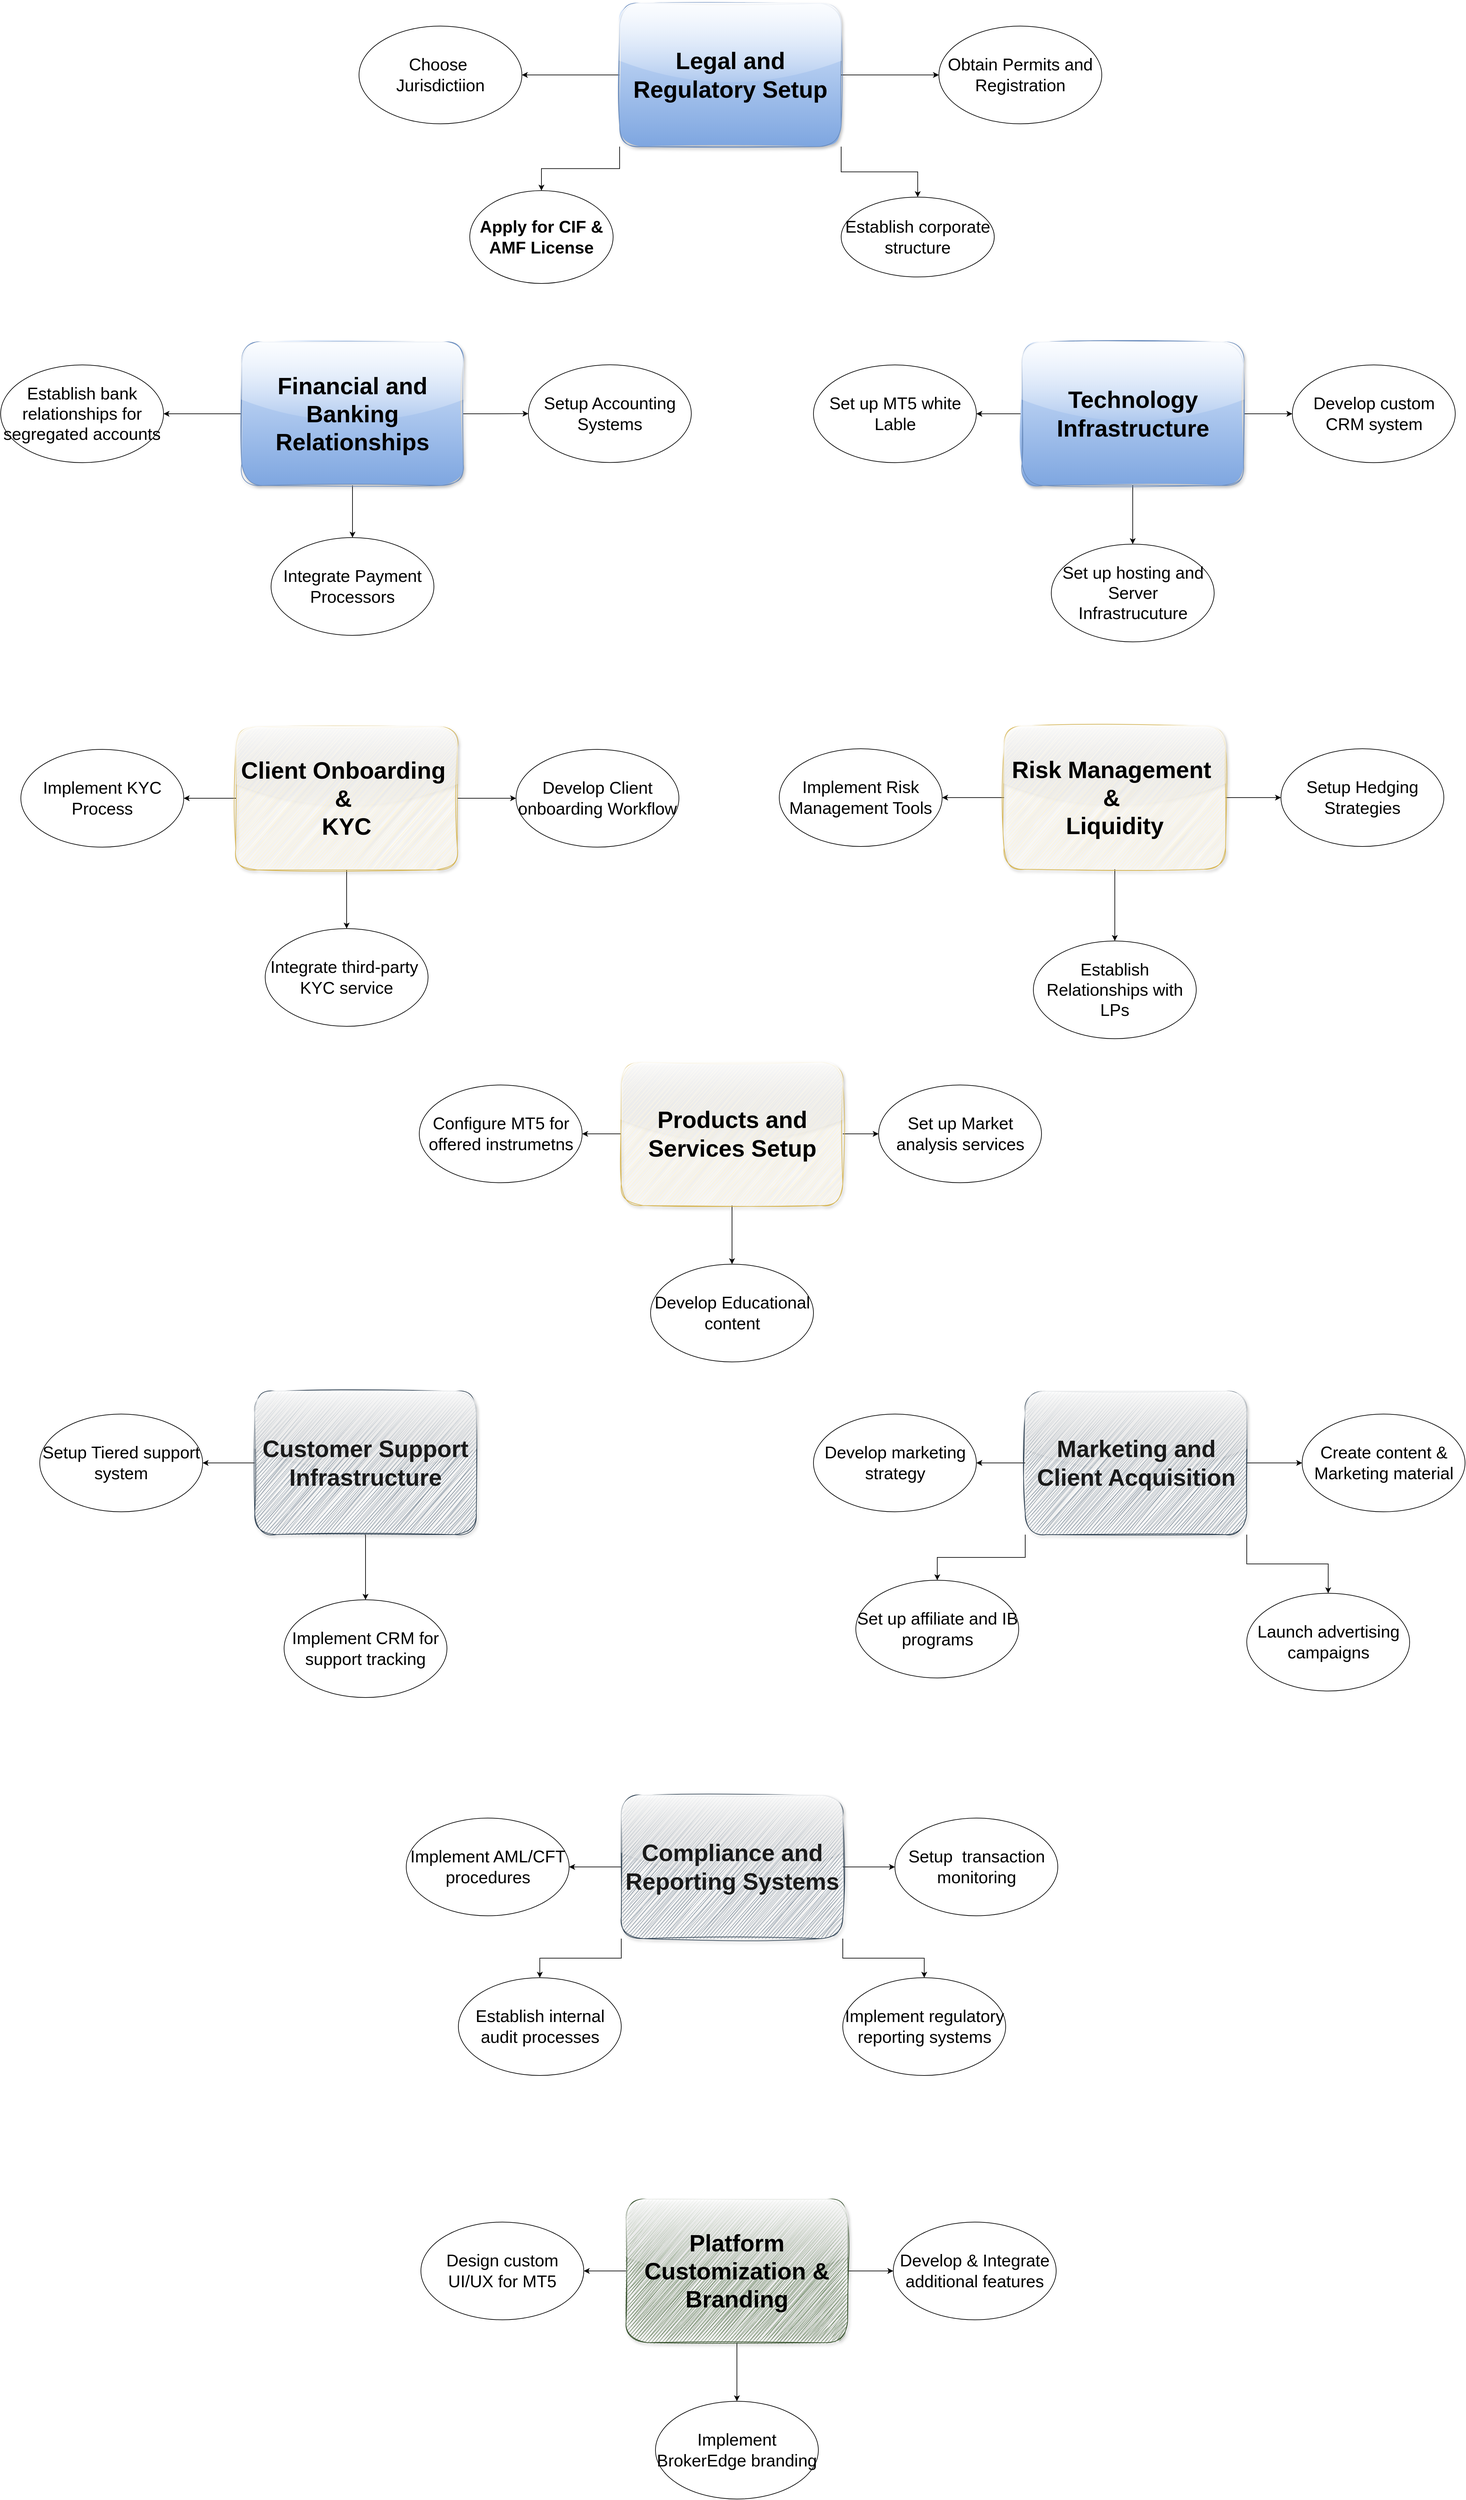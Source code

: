 <mxfile version="24.7.6">
  <diagram name="Page-1" id="wzCmmnvdqcrXQAJPHqvH">
    <mxGraphModel dx="4522" dy="1602" grid="1" gridSize="10" guides="1" tooltips="1" connect="1" arrows="1" fold="1" page="1" pageScale="1" pageWidth="827" pageHeight="1169" background="none" math="0" shadow="0">
      <root>
        <mxCell id="0" />
        <mxCell id="1" parent="0" />
        <mxCell id="dv5BNFTT0S066JH7WybJ-21" style="edgeStyle=orthogonalEdgeStyle;rounded=0;orthogonalLoop=1;jettySize=auto;html=1;entryX=1;entryY=0.5;entryDx=0;entryDy=0;" edge="1" parent="1" source="dv5BNFTT0S066JH7WybJ-6" target="dv5BNFTT0S066JH7WybJ-133">
          <mxGeometry relative="1" as="geometry">
            <mxPoint x="-315" y="239" as="targetPoint" />
          </mxGeometry>
        </mxCell>
        <mxCell id="dv5BNFTT0S066JH7WybJ-68" style="edgeStyle=orthogonalEdgeStyle;rounded=0;orthogonalLoop=1;jettySize=auto;html=1;entryX=0;entryY=0.5;entryDx=0;entryDy=0;" edge="1" parent="1" source="dv5BNFTT0S066JH7WybJ-6" target="dv5BNFTT0S066JH7WybJ-16">
          <mxGeometry relative="1" as="geometry" />
        </mxCell>
        <mxCell id="dv5BNFTT0S066JH7WybJ-110" style="edgeStyle=orthogonalEdgeStyle;rounded=0;orthogonalLoop=1;jettySize=auto;html=1;exitX=1;exitY=1;exitDx=0;exitDy=0;entryX=0.5;entryY=0;entryDx=0;entryDy=0;" edge="1" parent="1" source="dv5BNFTT0S066JH7WybJ-6" target="dv5BNFTT0S066JH7WybJ-19">
          <mxGeometry relative="1" as="geometry" />
        </mxCell>
        <mxCell id="dv5BNFTT0S066JH7WybJ-111" style="edgeStyle=orthogonalEdgeStyle;rounded=0;orthogonalLoop=1;jettySize=auto;html=1;exitX=0;exitY=1;exitDx=0;exitDy=0;entryX=0.5;entryY=0;entryDx=0;entryDy=0;" edge="1" parent="1" source="dv5BNFTT0S066JH7WybJ-6" target="dv5BNFTT0S066JH7WybJ-14">
          <mxGeometry relative="1" as="geometry" />
        </mxCell>
        <mxCell id="dv5BNFTT0S066JH7WybJ-6" value="&lt;font style=&quot;font-size: 36px;&quot;&gt;&lt;b&gt;Legal and Regulatory Setup&lt;/b&gt;&lt;/font&gt;" style="rounded=1;whiteSpace=wrap;html=1;fillColor=#dae8fc;strokeColor=#6c8ebf;gradientColor=#7ea6e0;sketch=1;curveFitting=1;jiggle=2;shadow=1;glass=1;" vertex="1" parent="1">
          <mxGeometry x="-170" y="130" width="340" height="220" as="geometry" />
        </mxCell>
        <mxCell id="dv5BNFTT0S066JH7WybJ-14" value="&lt;h4 style=&quot;font-size: 26px;&quot;&gt;&lt;font style=&quot;font-size: 26px;&quot;&gt;Apply for CIF &lt;font style=&quot;font-size: 26px;&quot;&gt;&amp;amp; &lt;/font&gt;&lt;font style=&quot;font-size: 26px;&quot;&gt;AMF License&lt;/font&gt;&lt;/font&gt;&lt;/h4&gt;" style="ellipse;whiteSpace=wrap;html=1;" vertex="1" parent="1">
          <mxGeometry x="-400" y="417.5" width="220" height="142.5" as="geometry" />
        </mxCell>
        <mxCell id="dv5BNFTT0S066JH7WybJ-16" value="&lt;div style=&quot;font-size: 26px;&quot;&gt;&lt;font style=&quot;font-size: 26px;&quot;&gt;Obtain Permits and Registration&lt;/font&gt;&lt;/div&gt;" style="ellipse;whiteSpace=wrap;html=1;" vertex="1" parent="1">
          <mxGeometry x="320" y="165" width="250" height="150" as="geometry" />
        </mxCell>
        <mxCell id="dv5BNFTT0S066JH7WybJ-19" value="&lt;div style=&quot;font-size: 26px;&quot;&gt;&lt;font style=&quot;font-size: 26px;&quot;&gt;Establish corporate structure&lt;/font&gt;&lt;/div&gt;" style="ellipse;whiteSpace=wrap;html=1;" vertex="1" parent="1">
          <mxGeometry x="170" y="427.5" width="235" height="122.5" as="geometry" />
        </mxCell>
        <mxCell id="dv5BNFTT0S066JH7WybJ-107" style="edgeStyle=orthogonalEdgeStyle;rounded=0;orthogonalLoop=1;jettySize=auto;html=1;exitX=0;exitY=0.5;exitDx=0;exitDy=0;entryX=1;entryY=0.5;entryDx=0;entryDy=0;" edge="1" parent="1" source="dv5BNFTT0S066JH7WybJ-20" target="dv5BNFTT0S066JH7WybJ-26">
          <mxGeometry relative="1" as="geometry" />
        </mxCell>
        <mxCell id="dv5BNFTT0S066JH7WybJ-108" style="edgeStyle=orthogonalEdgeStyle;rounded=0;orthogonalLoop=1;jettySize=auto;html=1;exitX=1;exitY=0.5;exitDx=0;exitDy=0;entryX=0;entryY=0.5;entryDx=0;entryDy=0;" edge="1" parent="1" source="dv5BNFTT0S066JH7WybJ-20" target="dv5BNFTT0S066JH7WybJ-28">
          <mxGeometry relative="1" as="geometry" />
        </mxCell>
        <mxCell id="dv5BNFTT0S066JH7WybJ-109" style="edgeStyle=orthogonalEdgeStyle;rounded=0;orthogonalLoop=1;jettySize=auto;html=1;exitX=0.5;exitY=1;exitDx=0;exitDy=0;entryX=0.5;entryY=0;entryDx=0;entryDy=0;" edge="1" parent="1" source="dv5BNFTT0S066JH7WybJ-20" target="dv5BNFTT0S066JH7WybJ-27">
          <mxGeometry relative="1" as="geometry" />
        </mxCell>
        <mxCell id="dv5BNFTT0S066JH7WybJ-20" value="&lt;font style=&quot;font-size: 36px;&quot;&gt;&lt;b&gt;Technology Infrastructure&lt;/b&gt;&lt;/font&gt;" style="rounded=1;whiteSpace=wrap;html=1;strokeColor=#6c8ebf;align=center;verticalAlign=middle;fontFamily=Helvetica;fontSize=12;fillColor=#dae8fc;gradientColor=#7ea6e0;sketch=1;curveFitting=1;jiggle=2;shadow=1;glass=1;" vertex="1" parent="1">
          <mxGeometry x="447.5" y="650" width="340" height="220" as="geometry" />
        </mxCell>
        <mxCell id="dv5BNFTT0S066JH7WybJ-26" value="&lt;font style=&quot;font-size: 26px;&quot;&gt;Set up MT5 white Lable&lt;/font&gt;" style="ellipse;whiteSpace=wrap;html=1;" vertex="1" parent="1">
          <mxGeometry x="127.5" y="685" width="250" height="150" as="geometry" />
        </mxCell>
        <mxCell id="dv5BNFTT0S066JH7WybJ-27" value="&lt;font style=&quot;font-size: 26px;&quot;&gt;Set up hosting and Server Infrastrucuture&lt;/font&gt;" style="ellipse;whiteSpace=wrap;html=1;" vertex="1" parent="1">
          <mxGeometry x="492.5" y="960" width="250" height="150" as="geometry" />
        </mxCell>
        <mxCell id="dv5BNFTT0S066JH7WybJ-28" value="&lt;font style=&quot;font-size: 26px;&quot;&gt;Develop custom CRM system&lt;/font&gt;" style="ellipse;whiteSpace=wrap;html=1;" vertex="1" parent="1">
          <mxGeometry x="862.5" y="685" width="250" height="150" as="geometry" />
        </mxCell>
        <mxCell id="dv5BNFTT0S066JH7WybJ-50" style="edgeStyle=orthogonalEdgeStyle;rounded=0;orthogonalLoop=1;jettySize=auto;html=1;entryX=1;entryY=0.5;entryDx=0;entryDy=0;" edge="1" parent="1" source="dv5BNFTT0S066JH7WybJ-46" target="dv5BNFTT0S066JH7WybJ-47">
          <mxGeometry relative="1" as="geometry">
            <mxPoint x="-476" y="667" as="targetPoint" />
          </mxGeometry>
        </mxCell>
        <mxCell id="dv5BNFTT0S066JH7WybJ-51" style="edgeStyle=orthogonalEdgeStyle;rounded=0;orthogonalLoop=1;jettySize=auto;html=1;entryX=0.5;entryY=0;entryDx=0;entryDy=0;" edge="1" parent="1" source="dv5BNFTT0S066JH7WybJ-46" target="dv5BNFTT0S066JH7WybJ-48">
          <mxGeometry relative="1" as="geometry" />
        </mxCell>
        <mxCell id="dv5BNFTT0S066JH7WybJ-52" style="edgeStyle=orthogonalEdgeStyle;rounded=0;orthogonalLoop=1;jettySize=auto;html=1;entryX=0;entryY=0.5;entryDx=0;entryDy=0;" edge="1" parent="1" source="dv5BNFTT0S066JH7WybJ-46" target="dv5BNFTT0S066JH7WybJ-49">
          <mxGeometry relative="1" as="geometry" />
        </mxCell>
        <mxCell id="dv5BNFTT0S066JH7WybJ-46" value="&lt;font style=&quot;font-size: 36px;&quot;&gt;&lt;b&gt;Financial and Banking Relationships&lt;/b&gt;&lt;/font&gt;" style="rounded=1;whiteSpace=wrap;html=1;strokeColor=#6c8ebf;align=center;verticalAlign=middle;fontFamily=Helvetica;fontSize=12;fillColor=#dae8fc;gradientColor=#7ea6e0;sketch=1;curveFitting=1;jiggle=2;shadow=1;glass=1;" vertex="1" parent="1">
          <mxGeometry x="-750" y="650" width="340" height="220" as="geometry" />
        </mxCell>
        <mxCell id="dv5BNFTT0S066JH7WybJ-47" value="&lt;font style=&quot;font-size: 26px;&quot;&gt;Establish bank relationships for segregated accounts&lt;/font&gt;" style="ellipse;whiteSpace=wrap;html=1;strokeColor=default;align=center;verticalAlign=middle;fontFamily=Helvetica;fontSize=12;fontColor=default;fillColor=default;" vertex="1" parent="1">
          <mxGeometry x="-1120" y="685" width="250" height="150" as="geometry" />
        </mxCell>
        <mxCell id="dv5BNFTT0S066JH7WybJ-48" value="&lt;font style=&quot;font-size: 26px;&quot;&gt;Integrate Payment Processors&lt;/font&gt;" style="ellipse;whiteSpace=wrap;html=1;" vertex="1" parent="1">
          <mxGeometry x="-705" y="950" width="250" height="150" as="geometry" />
        </mxCell>
        <mxCell id="dv5BNFTT0S066JH7WybJ-49" value="&lt;font style=&quot;font-size: 26px;&quot;&gt;Setup Accounting Systems&lt;/font&gt;" style="ellipse;whiteSpace=wrap;html=1;" vertex="1" parent="1">
          <mxGeometry x="-310" y="684.75" width="250" height="150" as="geometry" />
        </mxCell>
        <mxCell id="dv5BNFTT0S066JH7WybJ-60" style="edgeStyle=orthogonalEdgeStyle;rounded=0;orthogonalLoop=1;jettySize=auto;html=1;entryX=1;entryY=0.5;entryDx=0;entryDy=0;" edge="1" parent="1" source="dv5BNFTT0S066JH7WybJ-56" target="dv5BNFTT0S066JH7WybJ-57">
          <mxGeometry relative="1" as="geometry" />
        </mxCell>
        <mxCell id="dv5BNFTT0S066JH7WybJ-61" style="edgeStyle=orthogonalEdgeStyle;rounded=0;orthogonalLoop=1;jettySize=auto;html=1;entryX=0;entryY=0.5;entryDx=0;entryDy=0;" edge="1" parent="1" source="dv5BNFTT0S066JH7WybJ-56" target="dv5BNFTT0S066JH7WybJ-59">
          <mxGeometry relative="1" as="geometry" />
        </mxCell>
        <mxCell id="dv5BNFTT0S066JH7WybJ-62" style="edgeStyle=orthogonalEdgeStyle;rounded=0;orthogonalLoop=1;jettySize=auto;html=1;entryX=0.5;entryY=0;entryDx=0;entryDy=0;" edge="1" parent="1" source="dv5BNFTT0S066JH7WybJ-56" target="dv5BNFTT0S066JH7WybJ-58">
          <mxGeometry relative="1" as="geometry" />
        </mxCell>
        <mxCell id="dv5BNFTT0S066JH7WybJ-56" value="&lt;div style=&quot;font-size: 36px;&quot;&gt;&lt;b&gt;&lt;font style=&quot;font-size: 36px;&quot;&gt;Client Onboarding&amp;nbsp;&lt;/font&gt;&lt;/b&gt;&lt;/div&gt;&lt;div style=&quot;font-size: 36px;&quot;&gt;&lt;b&gt;&lt;font style=&quot;font-size: 36px;&quot;&gt;&amp;amp;&amp;nbsp;&lt;/font&gt;&lt;/b&gt;&lt;/div&gt;&lt;div style=&quot;font-size: 36px;&quot;&gt;&lt;b&gt;&lt;font style=&quot;font-size: 36px;&quot;&gt;KYC&lt;/font&gt;&lt;/b&gt;&lt;/div&gt;" style="rounded=1;whiteSpace=wrap;html=1;strokeColor=#d6b656;align=center;verticalAlign=middle;fontFamily=Helvetica;fontSize=12;fillColor=#fff2cc;sketch=1;curveFitting=1;jiggle=2;shadow=1;glass=1;" vertex="1" parent="1">
          <mxGeometry x="-759" y="1240" width="340" height="220" as="geometry" />
        </mxCell>
        <mxCell id="dv5BNFTT0S066JH7WybJ-57" value="&lt;div style=&quot;font-size: 26px;&quot;&gt;&lt;font style=&quot;font-size: 26px;&quot;&gt;Implement KYC&lt;/font&gt;&lt;/div&gt;&lt;div style=&quot;font-size: 26px;&quot;&gt;&lt;font style=&quot;font-size: 26px;&quot;&gt;Process&lt;br&gt;&lt;/font&gt;&lt;/div&gt;" style="ellipse;whiteSpace=wrap;html=1;" vertex="1" parent="1">
          <mxGeometry x="-1089" y="1275" width="250" height="150" as="geometry" />
        </mxCell>
        <mxCell id="dv5BNFTT0S066JH7WybJ-58" value="&lt;div style=&quot;font-size: 26px;&quot;&gt;Integrate third-party&amp;nbsp;&lt;/div&gt;&lt;div style=&quot;font-size: 26px;&quot;&gt;KYC service&lt;/div&gt;" style="ellipse;whiteSpace=wrap;html=1;fontSize=26;" vertex="1" parent="1">
          <mxGeometry x="-714" y="1550" width="250" height="150" as="geometry" />
        </mxCell>
        <mxCell id="dv5BNFTT0S066JH7WybJ-59" value="Develop Client onboarding Workflow" style="ellipse;whiteSpace=wrap;html=1;fontSize=26;" vertex="1" parent="1">
          <mxGeometry x="-329" y="1275" width="250" height="150" as="geometry" />
        </mxCell>
        <mxCell id="dv5BNFTT0S066JH7WybJ-79" style="edgeStyle=orthogonalEdgeStyle;rounded=0;orthogonalLoop=1;jettySize=auto;html=1;entryX=1;entryY=0.5;entryDx=0;entryDy=0;" edge="1" parent="1" source="dv5BNFTT0S066JH7WybJ-63" target="dv5BNFTT0S066JH7WybJ-64">
          <mxGeometry relative="1" as="geometry" />
        </mxCell>
        <mxCell id="dv5BNFTT0S066JH7WybJ-80" style="edgeStyle=orthogonalEdgeStyle;rounded=0;orthogonalLoop=1;jettySize=auto;html=1;entryX=0.5;entryY=0;entryDx=0;entryDy=0;" edge="1" parent="1" source="dv5BNFTT0S066JH7WybJ-63" target="dv5BNFTT0S066JH7WybJ-65">
          <mxGeometry relative="1" as="geometry" />
        </mxCell>
        <mxCell id="dv5BNFTT0S066JH7WybJ-81" style="edgeStyle=orthogonalEdgeStyle;rounded=0;orthogonalLoop=1;jettySize=auto;html=1;entryX=0;entryY=0.5;entryDx=0;entryDy=0;" edge="1" parent="1" source="dv5BNFTT0S066JH7WybJ-63" target="dv5BNFTT0S066JH7WybJ-66">
          <mxGeometry relative="1" as="geometry" />
        </mxCell>
        <mxCell id="dv5BNFTT0S066JH7WybJ-63" value="&lt;b&gt;&lt;font style=&quot;font-size: 36px;&quot;&gt;Products and Services Setup&lt;/font&gt;&lt;/b&gt;" style="rounded=1;whiteSpace=wrap;html=1;strokeColor=#d6b656;align=center;verticalAlign=middle;fontFamily=Helvetica;fontSize=12;fillColor=#fff2cc;sketch=1;curveFitting=1;jiggle=2;shadow=1;glass=1;" vertex="1" parent="1">
          <mxGeometry x="-167.5" y="1755" width="340" height="220" as="geometry" />
        </mxCell>
        <mxCell id="dv5BNFTT0S066JH7WybJ-64" value="Configure MT5 for offered instrumetns" style="ellipse;whiteSpace=wrap;html=1;fontSize=26;" vertex="1" parent="1">
          <mxGeometry x="-477.5" y="1790" width="250" height="150" as="geometry" />
        </mxCell>
        <mxCell id="dv5BNFTT0S066JH7WybJ-65" value="Develop Educational content" style="ellipse;whiteSpace=wrap;html=1;fontSize=26;" vertex="1" parent="1">
          <mxGeometry x="-122.5" y="2065" width="250" height="150" as="geometry" />
        </mxCell>
        <mxCell id="dv5BNFTT0S066JH7WybJ-66" value="&lt;div style=&quot;font-size: 26px;&quot;&gt;Set up Market analysis services&lt;/div&gt;" style="ellipse;whiteSpace=wrap;html=1;fontSize=26;" vertex="1" parent="1">
          <mxGeometry x="227.5" y="1790" width="250" height="150" as="geometry" />
        </mxCell>
        <mxCell id="dv5BNFTT0S066JH7WybJ-75" style="edgeStyle=orthogonalEdgeStyle;rounded=0;orthogonalLoop=1;jettySize=auto;html=1;entryX=1;entryY=0.5;entryDx=0;entryDy=0;" edge="1" parent="1" source="dv5BNFTT0S066JH7WybJ-70" target="dv5BNFTT0S066JH7WybJ-71">
          <mxGeometry relative="1" as="geometry" />
        </mxCell>
        <mxCell id="dv5BNFTT0S066JH7WybJ-76" style="edgeStyle=orthogonalEdgeStyle;rounded=0;orthogonalLoop=1;jettySize=auto;html=1;exitX=0;exitY=1;exitDx=0;exitDy=0;entryX=0.5;entryY=0;entryDx=0;entryDy=0;" edge="1" parent="1" source="dv5BNFTT0S066JH7WybJ-70" target="dv5BNFTT0S066JH7WybJ-73">
          <mxGeometry relative="1" as="geometry" />
        </mxCell>
        <mxCell id="dv5BNFTT0S066JH7WybJ-77" style="edgeStyle=orthogonalEdgeStyle;rounded=0;orthogonalLoop=1;jettySize=auto;html=1;exitX=1;exitY=1;exitDx=0;exitDy=0;entryX=0.5;entryY=0;entryDx=0;entryDy=0;" edge="1" parent="1" source="dv5BNFTT0S066JH7WybJ-70" target="dv5BNFTT0S066JH7WybJ-74">
          <mxGeometry relative="1" as="geometry" />
        </mxCell>
        <mxCell id="dv5BNFTT0S066JH7WybJ-78" style="edgeStyle=orthogonalEdgeStyle;rounded=0;orthogonalLoop=1;jettySize=auto;html=1;entryX=0;entryY=0.5;entryDx=0;entryDy=0;" edge="1" parent="1" source="dv5BNFTT0S066JH7WybJ-70" target="dv5BNFTT0S066JH7WybJ-72">
          <mxGeometry relative="1" as="geometry" />
        </mxCell>
        <mxCell id="dv5BNFTT0S066JH7WybJ-70" value="&lt;font style=&quot;font-size: 36px;&quot;&gt;&lt;b&gt;Marketing and Client Acquisition&lt;br&gt;&lt;/b&gt;&lt;/font&gt;" style="rounded=1;whiteSpace=wrap;html=1;strokeColor=#314354;align=center;verticalAlign=middle;fontFamily=Helvetica;fontSize=12;fontColor=#1A1A1A;fillColor=#647687;sketch=1;curveFitting=1;jiggle=2;shadow=1;glass=1;" vertex="1" parent="1">
          <mxGeometry x="452.5" y="2260" width="340" height="220" as="geometry" />
        </mxCell>
        <mxCell id="dv5BNFTT0S066JH7WybJ-71" value="Develop marketing strategy" style="ellipse;whiteSpace=wrap;html=1;fontSize=26;" vertex="1" parent="1">
          <mxGeometry x="127.5" y="2295" width="250" height="150" as="geometry" />
        </mxCell>
        <mxCell id="dv5BNFTT0S066JH7WybJ-72" value="Create content &amp;amp; Marketing material" style="ellipse;whiteSpace=wrap;html=1;fontSize=26;" vertex="1" parent="1">
          <mxGeometry x="877.5" y="2295" width="250" height="150" as="geometry" />
        </mxCell>
        <mxCell id="dv5BNFTT0S066JH7WybJ-73" value="Set up affiliate and IB programs" style="ellipse;whiteSpace=wrap;html=1;fontSize=26;" vertex="1" parent="1">
          <mxGeometry x="192.5" y="2550" width="250" height="150" as="geometry" />
        </mxCell>
        <mxCell id="dv5BNFTT0S066JH7WybJ-74" value="Launch advertising campaigns" style="ellipse;whiteSpace=wrap;html=1;fontSize=26;" vertex="1" parent="1">
          <mxGeometry x="792.5" y="2570" width="250" height="150" as="geometry" />
        </mxCell>
        <mxCell id="dv5BNFTT0S066JH7WybJ-87" style="edgeStyle=orthogonalEdgeStyle;rounded=0;orthogonalLoop=1;jettySize=auto;html=1;entryX=0.5;entryY=0;entryDx=0;entryDy=0;exitX=0.5;exitY=1;exitDx=0;exitDy=0;" edge="1" parent="1" source="dv5BNFTT0S066JH7WybJ-82" target="dv5BNFTT0S066JH7WybJ-84">
          <mxGeometry relative="1" as="geometry">
            <mxPoint x="-540" y="2340" as="sourcePoint" />
          </mxGeometry>
        </mxCell>
        <mxCell id="dv5BNFTT0S066JH7WybJ-128" style="edgeStyle=orthogonalEdgeStyle;rounded=0;orthogonalLoop=1;jettySize=auto;html=1;exitX=0;exitY=0.5;exitDx=0;exitDy=0;entryX=1;entryY=0.5;entryDx=0;entryDy=0;" edge="1" parent="1" source="dv5BNFTT0S066JH7WybJ-82" target="dv5BNFTT0S066JH7WybJ-83">
          <mxGeometry relative="1" as="geometry" />
        </mxCell>
        <mxCell id="dv5BNFTT0S066JH7WybJ-82" value="&lt;font style=&quot;font-size: 36px;&quot;&gt;&lt;b&gt;Customer Support Infrastructure&lt;/b&gt;&lt;/font&gt;" style="rounded=1;whiteSpace=wrap;html=1;strokeColor=#314354;align=center;verticalAlign=middle;fontFamily=Helvetica;fontSize=12;fontColor=#1A1A1A;fillColor=#647687;sketch=1;curveFitting=1;jiggle=2;shadow=1;glass=1;" vertex="1" parent="1">
          <mxGeometry x="-730" y="2260" width="340" height="220" as="geometry" />
        </mxCell>
        <mxCell id="dv5BNFTT0S066JH7WybJ-83" value="Setup Tiered support system" style="ellipse;whiteSpace=wrap;html=1;fontSize=26;" vertex="1" parent="1">
          <mxGeometry x="-1060" y="2295" width="250" height="150" as="geometry" />
        </mxCell>
        <mxCell id="dv5BNFTT0S066JH7WybJ-84" value="Implement CRM for support tracking" style="ellipse;whiteSpace=wrap;html=1;fontSize=26;" vertex="1" parent="1">
          <mxGeometry x="-685" y="2580" width="250" height="150" as="geometry" />
        </mxCell>
        <mxCell id="dv5BNFTT0S066JH7WybJ-93" style="edgeStyle=orthogonalEdgeStyle;rounded=0;orthogonalLoop=1;jettySize=auto;html=1;entryX=1;entryY=0.5;entryDx=0;entryDy=0;" edge="1" parent="1" source="dv5BNFTT0S066JH7WybJ-88" target="dv5BNFTT0S066JH7WybJ-89">
          <mxGeometry relative="1" as="geometry" />
        </mxCell>
        <mxCell id="dv5BNFTT0S066JH7WybJ-94" style="edgeStyle=orthogonalEdgeStyle;rounded=0;orthogonalLoop=1;jettySize=auto;html=1;exitX=0;exitY=1;exitDx=0;exitDy=0;entryX=0.5;entryY=0;entryDx=0;entryDy=0;" edge="1" parent="1" source="dv5BNFTT0S066JH7WybJ-88" target="dv5BNFTT0S066JH7WybJ-91">
          <mxGeometry relative="1" as="geometry" />
        </mxCell>
        <mxCell id="dv5BNFTT0S066JH7WybJ-95" style="edgeStyle=orthogonalEdgeStyle;rounded=0;orthogonalLoop=1;jettySize=auto;html=1;exitX=1;exitY=1;exitDx=0;exitDy=0;entryX=0.5;entryY=0;entryDx=0;entryDy=0;" edge="1" parent="1" source="dv5BNFTT0S066JH7WybJ-88" target="dv5BNFTT0S066JH7WybJ-92">
          <mxGeometry relative="1" as="geometry" />
        </mxCell>
        <mxCell id="dv5BNFTT0S066JH7WybJ-96" style="edgeStyle=orthogonalEdgeStyle;rounded=0;orthogonalLoop=1;jettySize=auto;html=1;entryX=0;entryY=0.5;entryDx=0;entryDy=0;" edge="1" parent="1" source="dv5BNFTT0S066JH7WybJ-88" target="dv5BNFTT0S066JH7WybJ-90">
          <mxGeometry relative="1" as="geometry" />
        </mxCell>
        <mxCell id="dv5BNFTT0S066JH7WybJ-88" value="&lt;font style=&quot;font-size: 36px;&quot;&gt;&lt;b&gt;Compliance and Reporting Systems&lt;br&gt;&lt;/b&gt;&lt;/font&gt;" style="rounded=1;whiteSpace=wrap;html=1;strokeColor=#314354;align=center;verticalAlign=middle;fontFamily=Helvetica;fontSize=12;fontColor=#1A1A1A;fillColor=#647687;sketch=1;curveFitting=1;jiggle=2;shadow=1;glass=1;" vertex="1" parent="1">
          <mxGeometry x="-167.5" y="2880" width="340" height="220" as="geometry" />
        </mxCell>
        <mxCell id="dv5BNFTT0S066JH7WybJ-89" value="&lt;div style=&quot;font-size: 26px;&quot;&gt;Implement AML/CFT&lt;/div&gt;&lt;div style=&quot;font-size: 26px;&quot;&gt;procedures&lt;br style=&quot;font-size: 26px;&quot;&gt;&lt;/div&gt;" style="ellipse;whiteSpace=wrap;html=1;fontSize=26;" vertex="1" parent="1">
          <mxGeometry x="-497.5" y="2915" width="250" height="150" as="geometry" />
        </mxCell>
        <mxCell id="dv5BNFTT0S066JH7WybJ-90" value="Setup&amp;nbsp; transaction monitoring" style="ellipse;whiteSpace=wrap;html=1;fontSize=26;" vertex="1" parent="1">
          <mxGeometry x="252.5" y="2915" width="250" height="150" as="geometry" />
        </mxCell>
        <mxCell id="dv5BNFTT0S066JH7WybJ-91" value="Establish internal audit processes" style="ellipse;whiteSpace=wrap;html=1;fontSize=26;" vertex="1" parent="1">
          <mxGeometry x="-417.5" y="3160" width="250" height="150" as="geometry" />
        </mxCell>
        <mxCell id="dv5BNFTT0S066JH7WybJ-92" value="Implement regulatory reporting systems" style="ellipse;whiteSpace=wrap;html=1;fontSize=26;" vertex="1" parent="1">
          <mxGeometry x="172.5" y="3160" width="250" height="150" as="geometry" />
        </mxCell>
        <mxCell id="dv5BNFTT0S066JH7WybJ-101" style="edgeStyle=orthogonalEdgeStyle;rounded=0;orthogonalLoop=1;jettySize=auto;html=1;entryX=1;entryY=0.5;entryDx=0;entryDy=0;" edge="1" parent="1" source="dv5BNFTT0S066JH7WybJ-97" target="dv5BNFTT0S066JH7WybJ-98">
          <mxGeometry relative="1" as="geometry" />
        </mxCell>
        <mxCell id="dv5BNFTT0S066JH7WybJ-102" style="edgeStyle=orthogonalEdgeStyle;rounded=0;orthogonalLoop=1;jettySize=auto;html=1;entryX=0.5;entryY=0;entryDx=0;entryDy=0;" edge="1" parent="1" source="dv5BNFTT0S066JH7WybJ-97" target="dv5BNFTT0S066JH7WybJ-99">
          <mxGeometry relative="1" as="geometry" />
        </mxCell>
        <mxCell id="dv5BNFTT0S066JH7WybJ-103" style="edgeStyle=orthogonalEdgeStyle;rounded=0;orthogonalLoop=1;jettySize=auto;html=1;entryX=0;entryY=0.5;entryDx=0;entryDy=0;" edge="1" parent="1" source="dv5BNFTT0S066JH7WybJ-97" target="dv5BNFTT0S066JH7WybJ-100">
          <mxGeometry relative="1" as="geometry" />
        </mxCell>
        <mxCell id="dv5BNFTT0S066JH7WybJ-97" value="&lt;font style=&quot;font-size: 36px;&quot;&gt;&lt;b&gt;Platform Customization &amp;amp; Branding&lt;/b&gt;&lt;/font&gt;" style="rounded=1;whiteSpace=wrap;html=1;strokeColor=#3A5431;align=center;verticalAlign=middle;fontFamily=Helvetica;fontSize=12;fontColor=#000000;fillColor=#6d8764;glass=1;shadow=1;sketch=1;curveFitting=1;jiggle=2;gradientColor=#663300;gradientDirection=north;fillStyle=zigzag;" vertex="1" parent="1">
          <mxGeometry x="-160" y="3500" width="340" height="220" as="geometry" />
        </mxCell>
        <mxCell id="dv5BNFTT0S066JH7WybJ-98" value="Design custom UI/UX for MT5" style="ellipse;whiteSpace=wrap;html=1;fontSize=26;" vertex="1" parent="1">
          <mxGeometry x="-475" y="3535" width="250" height="150" as="geometry" />
        </mxCell>
        <mxCell id="dv5BNFTT0S066JH7WybJ-99" value="Implement BrokerEdge branding" style="ellipse;whiteSpace=wrap;html=1;fontSize=26;" vertex="1" parent="1">
          <mxGeometry x="-115" y="3810" width="250" height="150" as="geometry" />
        </mxCell>
        <mxCell id="dv5BNFTT0S066JH7WybJ-100" value="Develop &amp;amp; Integrate additional features" style="ellipse;whiteSpace=wrap;html=1;fontSize=26;" vertex="1" parent="1">
          <mxGeometry x="250" y="3535" width="250" height="150" as="geometry" />
        </mxCell>
        <mxCell id="dv5BNFTT0S066JH7WybJ-117" style="edgeStyle=orthogonalEdgeStyle;rounded=0;orthogonalLoop=1;jettySize=auto;html=1;entryX=1;entryY=0.5;entryDx=0;entryDy=0;" edge="1" parent="1" source="dv5BNFTT0S066JH7WybJ-113" target="dv5BNFTT0S066JH7WybJ-114">
          <mxGeometry relative="1" as="geometry" />
        </mxCell>
        <mxCell id="dv5BNFTT0S066JH7WybJ-118" style="edgeStyle=orthogonalEdgeStyle;rounded=0;orthogonalLoop=1;jettySize=auto;html=1;entryX=0.5;entryY=0;entryDx=0;entryDy=0;" edge="1" parent="1" source="dv5BNFTT0S066JH7WybJ-113" target="dv5BNFTT0S066JH7WybJ-115">
          <mxGeometry relative="1" as="geometry" />
        </mxCell>
        <mxCell id="dv5BNFTT0S066JH7WybJ-119" style="edgeStyle=orthogonalEdgeStyle;rounded=0;orthogonalLoop=1;jettySize=auto;html=1;entryX=0;entryY=0.5;entryDx=0;entryDy=0;" edge="1" parent="1" source="dv5BNFTT0S066JH7WybJ-113" target="dv5BNFTT0S066JH7WybJ-116">
          <mxGeometry relative="1" as="geometry" />
        </mxCell>
        <mxCell id="dv5BNFTT0S066JH7WybJ-113" value="&lt;div style=&quot;font-size: 36px;&quot;&gt;&lt;b&gt;&lt;font style=&quot;font-size: 36px;&quot;&gt;Risk Management&amp;nbsp;&lt;/font&gt;&lt;/b&gt;&lt;/div&gt;&lt;div style=&quot;font-size: 36px;&quot;&gt;&lt;b&gt;&lt;font style=&quot;font-size: 36px;&quot;&gt;&amp;amp;&amp;nbsp;&lt;/font&gt;&lt;/b&gt;&lt;/div&gt;&lt;div style=&quot;font-size: 36px;&quot;&gt;&lt;b&gt;&lt;font style=&quot;font-size: 36px;&quot;&gt;Liquidity&lt;/font&gt;&lt;/b&gt;&lt;/div&gt;" style="rounded=1;whiteSpace=wrap;html=1;strokeColor=#d6b656;align=center;verticalAlign=middle;fontFamily=Helvetica;fontSize=12;fillColor=#fff2cc;sketch=1;curveFitting=1;jiggle=2;shadow=1;glass=1;" vertex="1" parent="1">
          <mxGeometry x="420" y="1239" width="340" height="220" as="geometry" />
        </mxCell>
        <mxCell id="dv5BNFTT0S066JH7WybJ-114" value="&lt;font style=&quot;font-size: 26px;&quot;&gt;Implement Risk Management Tools&lt;/font&gt;" style="ellipse;whiteSpace=wrap;html=1;" vertex="1" parent="1">
          <mxGeometry x="75" y="1274" width="250" height="150" as="geometry" />
        </mxCell>
        <mxCell id="dv5BNFTT0S066JH7WybJ-115" value="Establish Relationships with LPs" style="ellipse;whiteSpace=wrap;html=1;fontSize=26;" vertex="1" parent="1">
          <mxGeometry x="465" y="1569" width="250" height="150" as="geometry" />
        </mxCell>
        <mxCell id="dv5BNFTT0S066JH7WybJ-116" value="Setup Hedging Strategies" style="ellipse;whiteSpace=wrap;html=1;fontSize=26;" vertex="1" parent="1">
          <mxGeometry x="845" y="1274" width="250" height="150" as="geometry" />
        </mxCell>
        <mxCell id="dv5BNFTT0S066JH7WybJ-133" value="&lt;div style=&quot;font-size: 26px;&quot;&gt;Choose&amp;nbsp;&lt;/div&gt;&lt;div style=&quot;font-size: 26px;&quot;&gt;Jurisdictiion&lt;br&gt;&lt;/div&gt;" style="ellipse;whiteSpace=wrap;html=1;" vertex="1" parent="1">
          <mxGeometry x="-570" y="165" width="250" height="150" as="geometry" />
        </mxCell>
      </root>
    </mxGraphModel>
  </diagram>
</mxfile>
